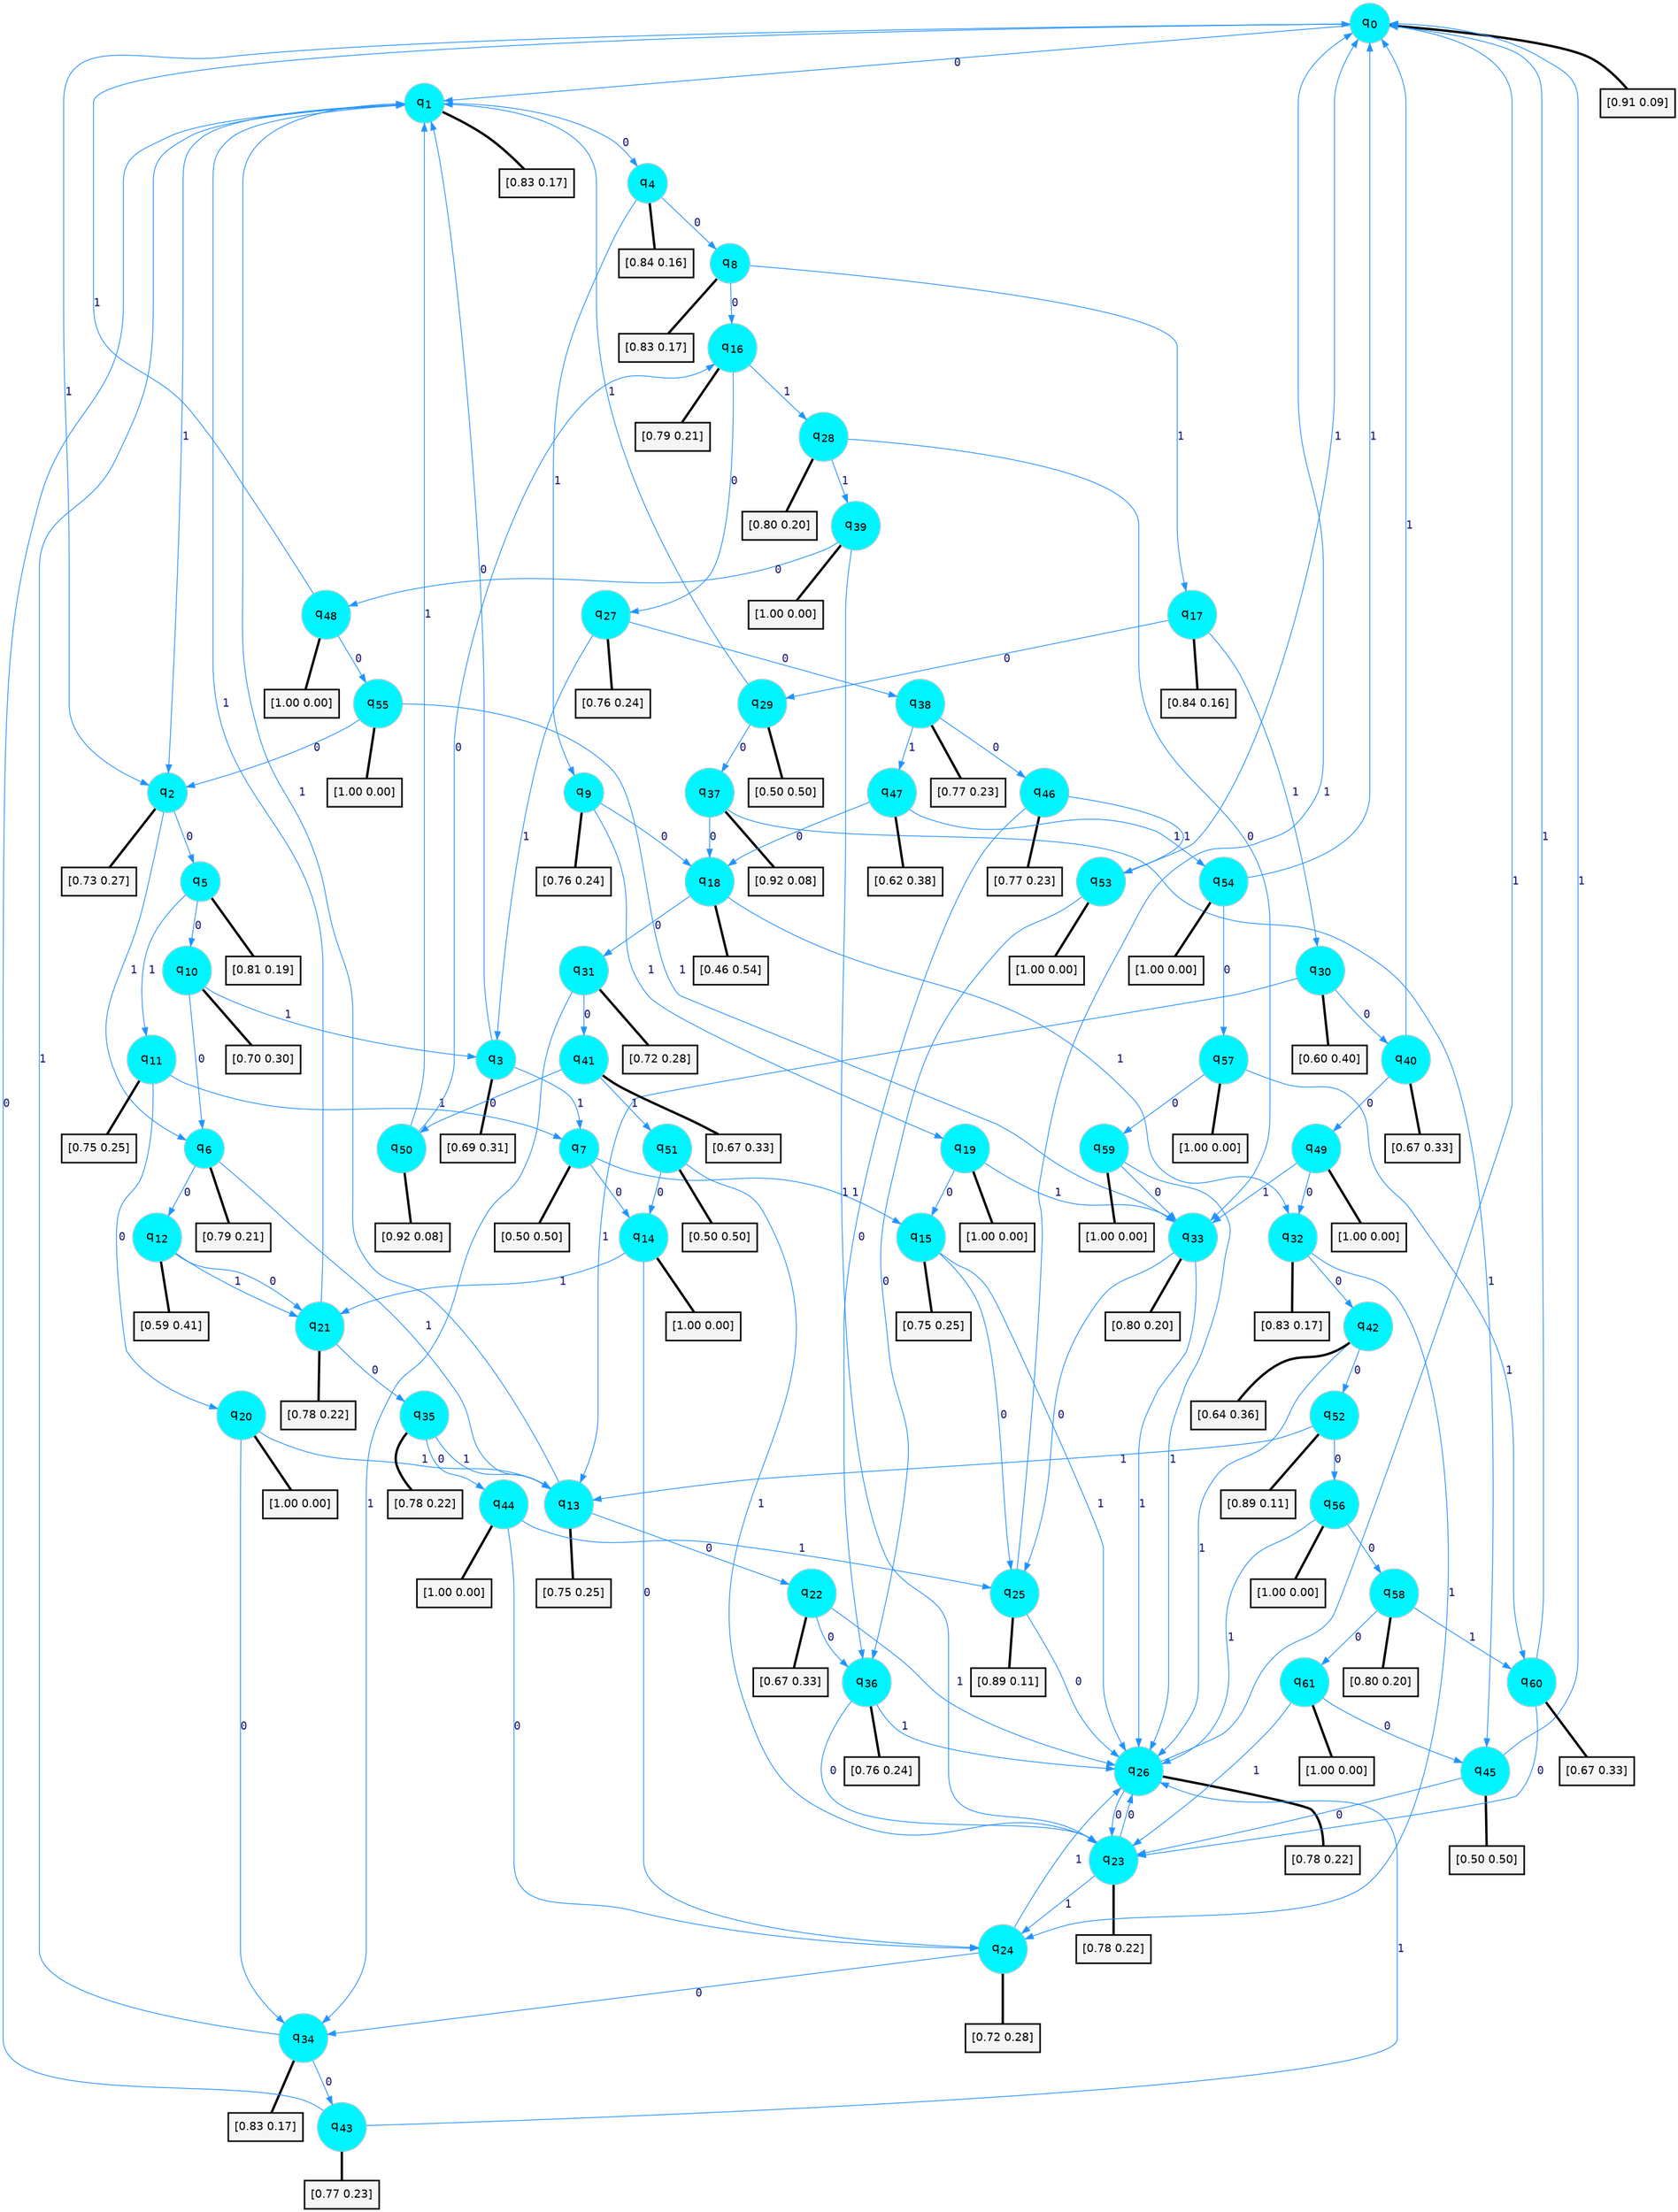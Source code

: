 digraph G {
graph [
bgcolor=transparent, dpi=300, rankdir=TD, size="40,25"];
node [
color=gray, fillcolor=turquoise1, fontcolor=black, fontname=Helvetica, fontsize=16, fontweight=bold, shape=circle, style=filled];
edge [
arrowsize=1, color=dodgerblue1, fontcolor=midnightblue, fontname=courier, fontweight=bold, penwidth=1, style=solid, weight=20];
0[label=<q<SUB>0</SUB>>];
1[label=<q<SUB>1</SUB>>];
2[label=<q<SUB>2</SUB>>];
3[label=<q<SUB>3</SUB>>];
4[label=<q<SUB>4</SUB>>];
5[label=<q<SUB>5</SUB>>];
6[label=<q<SUB>6</SUB>>];
7[label=<q<SUB>7</SUB>>];
8[label=<q<SUB>8</SUB>>];
9[label=<q<SUB>9</SUB>>];
10[label=<q<SUB>10</SUB>>];
11[label=<q<SUB>11</SUB>>];
12[label=<q<SUB>12</SUB>>];
13[label=<q<SUB>13</SUB>>];
14[label=<q<SUB>14</SUB>>];
15[label=<q<SUB>15</SUB>>];
16[label=<q<SUB>16</SUB>>];
17[label=<q<SUB>17</SUB>>];
18[label=<q<SUB>18</SUB>>];
19[label=<q<SUB>19</SUB>>];
20[label=<q<SUB>20</SUB>>];
21[label=<q<SUB>21</SUB>>];
22[label=<q<SUB>22</SUB>>];
23[label=<q<SUB>23</SUB>>];
24[label=<q<SUB>24</SUB>>];
25[label=<q<SUB>25</SUB>>];
26[label=<q<SUB>26</SUB>>];
27[label=<q<SUB>27</SUB>>];
28[label=<q<SUB>28</SUB>>];
29[label=<q<SUB>29</SUB>>];
30[label=<q<SUB>30</SUB>>];
31[label=<q<SUB>31</SUB>>];
32[label=<q<SUB>32</SUB>>];
33[label=<q<SUB>33</SUB>>];
34[label=<q<SUB>34</SUB>>];
35[label=<q<SUB>35</SUB>>];
36[label=<q<SUB>36</SUB>>];
37[label=<q<SUB>37</SUB>>];
38[label=<q<SUB>38</SUB>>];
39[label=<q<SUB>39</SUB>>];
40[label=<q<SUB>40</SUB>>];
41[label=<q<SUB>41</SUB>>];
42[label=<q<SUB>42</SUB>>];
43[label=<q<SUB>43</SUB>>];
44[label=<q<SUB>44</SUB>>];
45[label=<q<SUB>45</SUB>>];
46[label=<q<SUB>46</SUB>>];
47[label=<q<SUB>47</SUB>>];
48[label=<q<SUB>48</SUB>>];
49[label=<q<SUB>49</SUB>>];
50[label=<q<SUB>50</SUB>>];
51[label=<q<SUB>51</SUB>>];
52[label=<q<SUB>52</SUB>>];
53[label=<q<SUB>53</SUB>>];
54[label=<q<SUB>54</SUB>>];
55[label=<q<SUB>55</SUB>>];
56[label=<q<SUB>56</SUB>>];
57[label=<q<SUB>57</SUB>>];
58[label=<q<SUB>58</SUB>>];
59[label=<q<SUB>59</SUB>>];
60[label=<q<SUB>60</SUB>>];
61[label=<q<SUB>61</SUB>>];
62[label="[0.91 0.09]", shape=box,fontcolor=black, fontname=Helvetica, fontsize=14, penwidth=2, fillcolor=whitesmoke,color=black];
63[label="[0.83 0.17]", shape=box,fontcolor=black, fontname=Helvetica, fontsize=14, penwidth=2, fillcolor=whitesmoke,color=black];
64[label="[0.73 0.27]", shape=box,fontcolor=black, fontname=Helvetica, fontsize=14, penwidth=2, fillcolor=whitesmoke,color=black];
65[label="[0.69 0.31]", shape=box,fontcolor=black, fontname=Helvetica, fontsize=14, penwidth=2, fillcolor=whitesmoke,color=black];
66[label="[0.84 0.16]", shape=box,fontcolor=black, fontname=Helvetica, fontsize=14, penwidth=2, fillcolor=whitesmoke,color=black];
67[label="[0.81 0.19]", shape=box,fontcolor=black, fontname=Helvetica, fontsize=14, penwidth=2, fillcolor=whitesmoke,color=black];
68[label="[0.79 0.21]", shape=box,fontcolor=black, fontname=Helvetica, fontsize=14, penwidth=2, fillcolor=whitesmoke,color=black];
69[label="[0.50 0.50]", shape=box,fontcolor=black, fontname=Helvetica, fontsize=14, penwidth=2, fillcolor=whitesmoke,color=black];
70[label="[0.83 0.17]", shape=box,fontcolor=black, fontname=Helvetica, fontsize=14, penwidth=2, fillcolor=whitesmoke,color=black];
71[label="[0.76 0.24]", shape=box,fontcolor=black, fontname=Helvetica, fontsize=14, penwidth=2, fillcolor=whitesmoke,color=black];
72[label="[0.70 0.30]", shape=box,fontcolor=black, fontname=Helvetica, fontsize=14, penwidth=2, fillcolor=whitesmoke,color=black];
73[label="[0.75 0.25]", shape=box,fontcolor=black, fontname=Helvetica, fontsize=14, penwidth=2, fillcolor=whitesmoke,color=black];
74[label="[0.59 0.41]", shape=box,fontcolor=black, fontname=Helvetica, fontsize=14, penwidth=2, fillcolor=whitesmoke,color=black];
75[label="[0.75 0.25]", shape=box,fontcolor=black, fontname=Helvetica, fontsize=14, penwidth=2, fillcolor=whitesmoke,color=black];
76[label="[1.00 0.00]", shape=box,fontcolor=black, fontname=Helvetica, fontsize=14, penwidth=2, fillcolor=whitesmoke,color=black];
77[label="[0.75 0.25]", shape=box,fontcolor=black, fontname=Helvetica, fontsize=14, penwidth=2, fillcolor=whitesmoke,color=black];
78[label="[0.79 0.21]", shape=box,fontcolor=black, fontname=Helvetica, fontsize=14, penwidth=2, fillcolor=whitesmoke,color=black];
79[label="[0.84 0.16]", shape=box,fontcolor=black, fontname=Helvetica, fontsize=14, penwidth=2, fillcolor=whitesmoke,color=black];
80[label="[0.46 0.54]", shape=box,fontcolor=black, fontname=Helvetica, fontsize=14, penwidth=2, fillcolor=whitesmoke,color=black];
81[label="[1.00 0.00]", shape=box,fontcolor=black, fontname=Helvetica, fontsize=14, penwidth=2, fillcolor=whitesmoke,color=black];
82[label="[1.00 0.00]", shape=box,fontcolor=black, fontname=Helvetica, fontsize=14, penwidth=2, fillcolor=whitesmoke,color=black];
83[label="[0.78 0.22]", shape=box,fontcolor=black, fontname=Helvetica, fontsize=14, penwidth=2, fillcolor=whitesmoke,color=black];
84[label="[0.67 0.33]", shape=box,fontcolor=black, fontname=Helvetica, fontsize=14, penwidth=2, fillcolor=whitesmoke,color=black];
85[label="[0.78 0.22]", shape=box,fontcolor=black, fontname=Helvetica, fontsize=14, penwidth=2, fillcolor=whitesmoke,color=black];
86[label="[0.72 0.28]", shape=box,fontcolor=black, fontname=Helvetica, fontsize=14, penwidth=2, fillcolor=whitesmoke,color=black];
87[label="[0.89 0.11]", shape=box,fontcolor=black, fontname=Helvetica, fontsize=14, penwidth=2, fillcolor=whitesmoke,color=black];
88[label="[0.78 0.22]", shape=box,fontcolor=black, fontname=Helvetica, fontsize=14, penwidth=2, fillcolor=whitesmoke,color=black];
89[label="[0.76 0.24]", shape=box,fontcolor=black, fontname=Helvetica, fontsize=14, penwidth=2, fillcolor=whitesmoke,color=black];
90[label="[0.80 0.20]", shape=box,fontcolor=black, fontname=Helvetica, fontsize=14, penwidth=2, fillcolor=whitesmoke,color=black];
91[label="[0.50 0.50]", shape=box,fontcolor=black, fontname=Helvetica, fontsize=14, penwidth=2, fillcolor=whitesmoke,color=black];
92[label="[0.60 0.40]", shape=box,fontcolor=black, fontname=Helvetica, fontsize=14, penwidth=2, fillcolor=whitesmoke,color=black];
93[label="[0.72 0.28]", shape=box,fontcolor=black, fontname=Helvetica, fontsize=14, penwidth=2, fillcolor=whitesmoke,color=black];
94[label="[0.83 0.17]", shape=box,fontcolor=black, fontname=Helvetica, fontsize=14, penwidth=2, fillcolor=whitesmoke,color=black];
95[label="[0.80 0.20]", shape=box,fontcolor=black, fontname=Helvetica, fontsize=14, penwidth=2, fillcolor=whitesmoke,color=black];
96[label="[0.83 0.17]", shape=box,fontcolor=black, fontname=Helvetica, fontsize=14, penwidth=2, fillcolor=whitesmoke,color=black];
97[label="[0.78 0.22]", shape=box,fontcolor=black, fontname=Helvetica, fontsize=14, penwidth=2, fillcolor=whitesmoke,color=black];
98[label="[0.76 0.24]", shape=box,fontcolor=black, fontname=Helvetica, fontsize=14, penwidth=2, fillcolor=whitesmoke,color=black];
99[label="[0.92 0.08]", shape=box,fontcolor=black, fontname=Helvetica, fontsize=14, penwidth=2, fillcolor=whitesmoke,color=black];
100[label="[0.77 0.23]", shape=box,fontcolor=black, fontname=Helvetica, fontsize=14, penwidth=2, fillcolor=whitesmoke,color=black];
101[label="[1.00 0.00]", shape=box,fontcolor=black, fontname=Helvetica, fontsize=14, penwidth=2, fillcolor=whitesmoke,color=black];
102[label="[0.67 0.33]", shape=box,fontcolor=black, fontname=Helvetica, fontsize=14, penwidth=2, fillcolor=whitesmoke,color=black];
103[label="[0.67 0.33]", shape=box,fontcolor=black, fontname=Helvetica, fontsize=14, penwidth=2, fillcolor=whitesmoke,color=black];
104[label="[0.64 0.36]", shape=box,fontcolor=black, fontname=Helvetica, fontsize=14, penwidth=2, fillcolor=whitesmoke,color=black];
105[label="[0.77 0.23]", shape=box,fontcolor=black, fontname=Helvetica, fontsize=14, penwidth=2, fillcolor=whitesmoke,color=black];
106[label="[1.00 0.00]", shape=box,fontcolor=black, fontname=Helvetica, fontsize=14, penwidth=2, fillcolor=whitesmoke,color=black];
107[label="[0.50 0.50]", shape=box,fontcolor=black, fontname=Helvetica, fontsize=14, penwidth=2, fillcolor=whitesmoke,color=black];
108[label="[0.77 0.23]", shape=box,fontcolor=black, fontname=Helvetica, fontsize=14, penwidth=2, fillcolor=whitesmoke,color=black];
109[label="[0.62 0.38]", shape=box,fontcolor=black, fontname=Helvetica, fontsize=14, penwidth=2, fillcolor=whitesmoke,color=black];
110[label="[1.00 0.00]", shape=box,fontcolor=black, fontname=Helvetica, fontsize=14, penwidth=2, fillcolor=whitesmoke,color=black];
111[label="[1.00 0.00]", shape=box,fontcolor=black, fontname=Helvetica, fontsize=14, penwidth=2, fillcolor=whitesmoke,color=black];
112[label="[0.92 0.08]", shape=box,fontcolor=black, fontname=Helvetica, fontsize=14, penwidth=2, fillcolor=whitesmoke,color=black];
113[label="[0.50 0.50]", shape=box,fontcolor=black, fontname=Helvetica, fontsize=14, penwidth=2, fillcolor=whitesmoke,color=black];
114[label="[0.89 0.11]", shape=box,fontcolor=black, fontname=Helvetica, fontsize=14, penwidth=2, fillcolor=whitesmoke,color=black];
115[label="[1.00 0.00]", shape=box,fontcolor=black, fontname=Helvetica, fontsize=14, penwidth=2, fillcolor=whitesmoke,color=black];
116[label="[1.00 0.00]", shape=box,fontcolor=black, fontname=Helvetica, fontsize=14, penwidth=2, fillcolor=whitesmoke,color=black];
117[label="[1.00 0.00]", shape=box,fontcolor=black, fontname=Helvetica, fontsize=14, penwidth=2, fillcolor=whitesmoke,color=black];
118[label="[1.00 0.00]", shape=box,fontcolor=black, fontname=Helvetica, fontsize=14, penwidth=2, fillcolor=whitesmoke,color=black];
119[label="[1.00 0.00]", shape=box,fontcolor=black, fontname=Helvetica, fontsize=14, penwidth=2, fillcolor=whitesmoke,color=black];
120[label="[0.80 0.20]", shape=box,fontcolor=black, fontname=Helvetica, fontsize=14, penwidth=2, fillcolor=whitesmoke,color=black];
121[label="[1.00 0.00]", shape=box,fontcolor=black, fontname=Helvetica, fontsize=14, penwidth=2, fillcolor=whitesmoke,color=black];
122[label="[0.67 0.33]", shape=box,fontcolor=black, fontname=Helvetica, fontsize=14, penwidth=2, fillcolor=whitesmoke,color=black];
123[label="[1.00 0.00]", shape=box,fontcolor=black, fontname=Helvetica, fontsize=14, penwidth=2, fillcolor=whitesmoke,color=black];
0->1 [label=0];
0->2 [label=1];
0->62 [arrowhead=none, penwidth=3,color=black];
1->4 [label=0];
1->2 [label=1];
1->63 [arrowhead=none, penwidth=3,color=black];
2->5 [label=0];
2->6 [label=1];
2->64 [arrowhead=none, penwidth=3,color=black];
3->1 [label=0];
3->7 [label=1];
3->65 [arrowhead=none, penwidth=3,color=black];
4->8 [label=0];
4->9 [label=1];
4->66 [arrowhead=none, penwidth=3,color=black];
5->10 [label=0];
5->11 [label=1];
5->67 [arrowhead=none, penwidth=3,color=black];
6->12 [label=0];
6->13 [label=1];
6->68 [arrowhead=none, penwidth=3,color=black];
7->14 [label=0];
7->15 [label=1];
7->69 [arrowhead=none, penwidth=3,color=black];
8->16 [label=0];
8->17 [label=1];
8->70 [arrowhead=none, penwidth=3,color=black];
9->18 [label=0];
9->19 [label=1];
9->71 [arrowhead=none, penwidth=3,color=black];
10->6 [label=0];
10->3 [label=1];
10->72 [arrowhead=none, penwidth=3,color=black];
11->20 [label=0];
11->7 [label=1];
11->73 [arrowhead=none, penwidth=3,color=black];
12->21 [label=0];
12->21 [label=1];
12->74 [arrowhead=none, penwidth=3,color=black];
13->22 [label=0];
13->1 [label=1];
13->75 [arrowhead=none, penwidth=3,color=black];
14->24 [label=0];
14->21 [label=1];
14->76 [arrowhead=none, penwidth=3,color=black];
15->25 [label=0];
15->26 [label=1];
15->77 [arrowhead=none, penwidth=3,color=black];
16->27 [label=0];
16->28 [label=1];
16->78 [arrowhead=none, penwidth=3,color=black];
17->29 [label=0];
17->30 [label=1];
17->79 [arrowhead=none, penwidth=3,color=black];
18->31 [label=0];
18->32 [label=1];
18->80 [arrowhead=none, penwidth=3,color=black];
19->15 [label=0];
19->33 [label=1];
19->81 [arrowhead=none, penwidth=3,color=black];
20->34 [label=0];
20->13 [label=1];
20->82 [arrowhead=none, penwidth=3,color=black];
21->35 [label=0];
21->1 [label=1];
21->83 [arrowhead=none, penwidth=3,color=black];
22->36 [label=0];
22->26 [label=1];
22->84 [arrowhead=none, penwidth=3,color=black];
23->26 [label=0];
23->24 [label=1];
23->85 [arrowhead=none, penwidth=3,color=black];
24->34 [label=0];
24->26 [label=1];
24->86 [arrowhead=none, penwidth=3,color=black];
25->26 [label=0];
25->0 [label=1];
25->87 [arrowhead=none, penwidth=3,color=black];
26->23 [label=0];
26->0 [label=1];
26->88 [arrowhead=none, penwidth=3,color=black];
27->38 [label=0];
27->3 [label=1];
27->89 [arrowhead=none, penwidth=3,color=black];
28->33 [label=0];
28->39 [label=1];
28->90 [arrowhead=none, penwidth=3,color=black];
29->37 [label=0];
29->1 [label=1];
29->91 [arrowhead=none, penwidth=3,color=black];
30->40 [label=0];
30->13 [label=1];
30->92 [arrowhead=none, penwidth=3,color=black];
31->41 [label=0];
31->34 [label=1];
31->93 [arrowhead=none, penwidth=3,color=black];
32->42 [label=0];
32->24 [label=1];
32->94 [arrowhead=none, penwidth=3,color=black];
33->25 [label=0];
33->26 [label=1];
33->95 [arrowhead=none, penwidth=3,color=black];
34->43 [label=0];
34->1 [label=1];
34->96 [arrowhead=none, penwidth=3,color=black];
35->44 [label=0];
35->13 [label=1];
35->97 [arrowhead=none, penwidth=3,color=black];
36->23 [label=0];
36->26 [label=1];
36->98 [arrowhead=none, penwidth=3,color=black];
37->18 [label=0];
37->45 [label=1];
37->99 [arrowhead=none, penwidth=3,color=black];
38->46 [label=0];
38->47 [label=1];
38->100 [arrowhead=none, penwidth=3,color=black];
39->48 [label=0];
39->23 [label=1];
39->101 [arrowhead=none, penwidth=3,color=black];
40->49 [label=0];
40->0 [label=1];
40->102 [arrowhead=none, penwidth=3,color=black];
41->50 [label=0];
41->51 [label=1];
41->103 [arrowhead=none, penwidth=3,color=black];
42->52 [label=0];
42->26 [label=1];
42->104 [arrowhead=none, penwidth=3,color=black];
43->1 [label=0];
43->26 [label=1];
43->105 [arrowhead=none, penwidth=3,color=black];
44->24 [label=0];
44->25 [label=1];
44->106 [arrowhead=none, penwidth=3,color=black];
45->23 [label=0];
45->0 [label=1];
45->107 [arrowhead=none, penwidth=3,color=black];
46->36 [label=0];
46->53 [label=1];
46->108 [arrowhead=none, penwidth=3,color=black];
47->18 [label=0];
47->54 [label=1];
47->109 [arrowhead=none, penwidth=3,color=black];
48->55 [label=0];
48->0 [label=1];
48->110 [arrowhead=none, penwidth=3,color=black];
49->32 [label=0];
49->33 [label=1];
49->111 [arrowhead=none, penwidth=3,color=black];
50->16 [label=0];
50->1 [label=1];
50->112 [arrowhead=none, penwidth=3,color=black];
51->14 [label=0];
51->23 [label=1];
51->113 [arrowhead=none, penwidth=3,color=black];
52->56 [label=0];
52->13 [label=1];
52->114 [arrowhead=none, penwidth=3,color=black];
53->36 [label=0];
53->0 [label=1];
53->115 [arrowhead=none, penwidth=3,color=black];
54->57 [label=0];
54->0 [label=1];
54->116 [arrowhead=none, penwidth=3,color=black];
55->2 [label=0];
55->33 [label=1];
55->117 [arrowhead=none, penwidth=3,color=black];
56->58 [label=0];
56->26 [label=1];
56->118 [arrowhead=none, penwidth=3,color=black];
57->59 [label=0];
57->60 [label=1];
57->119 [arrowhead=none, penwidth=3,color=black];
58->61 [label=0];
58->60 [label=1];
58->120 [arrowhead=none, penwidth=3,color=black];
59->33 [label=0];
59->26 [label=1];
59->121 [arrowhead=none, penwidth=3,color=black];
60->23 [label=0];
60->0 [label=1];
60->122 [arrowhead=none, penwidth=3,color=black];
61->45 [label=0];
61->23 [label=1];
61->123 [arrowhead=none, penwidth=3,color=black];
}
